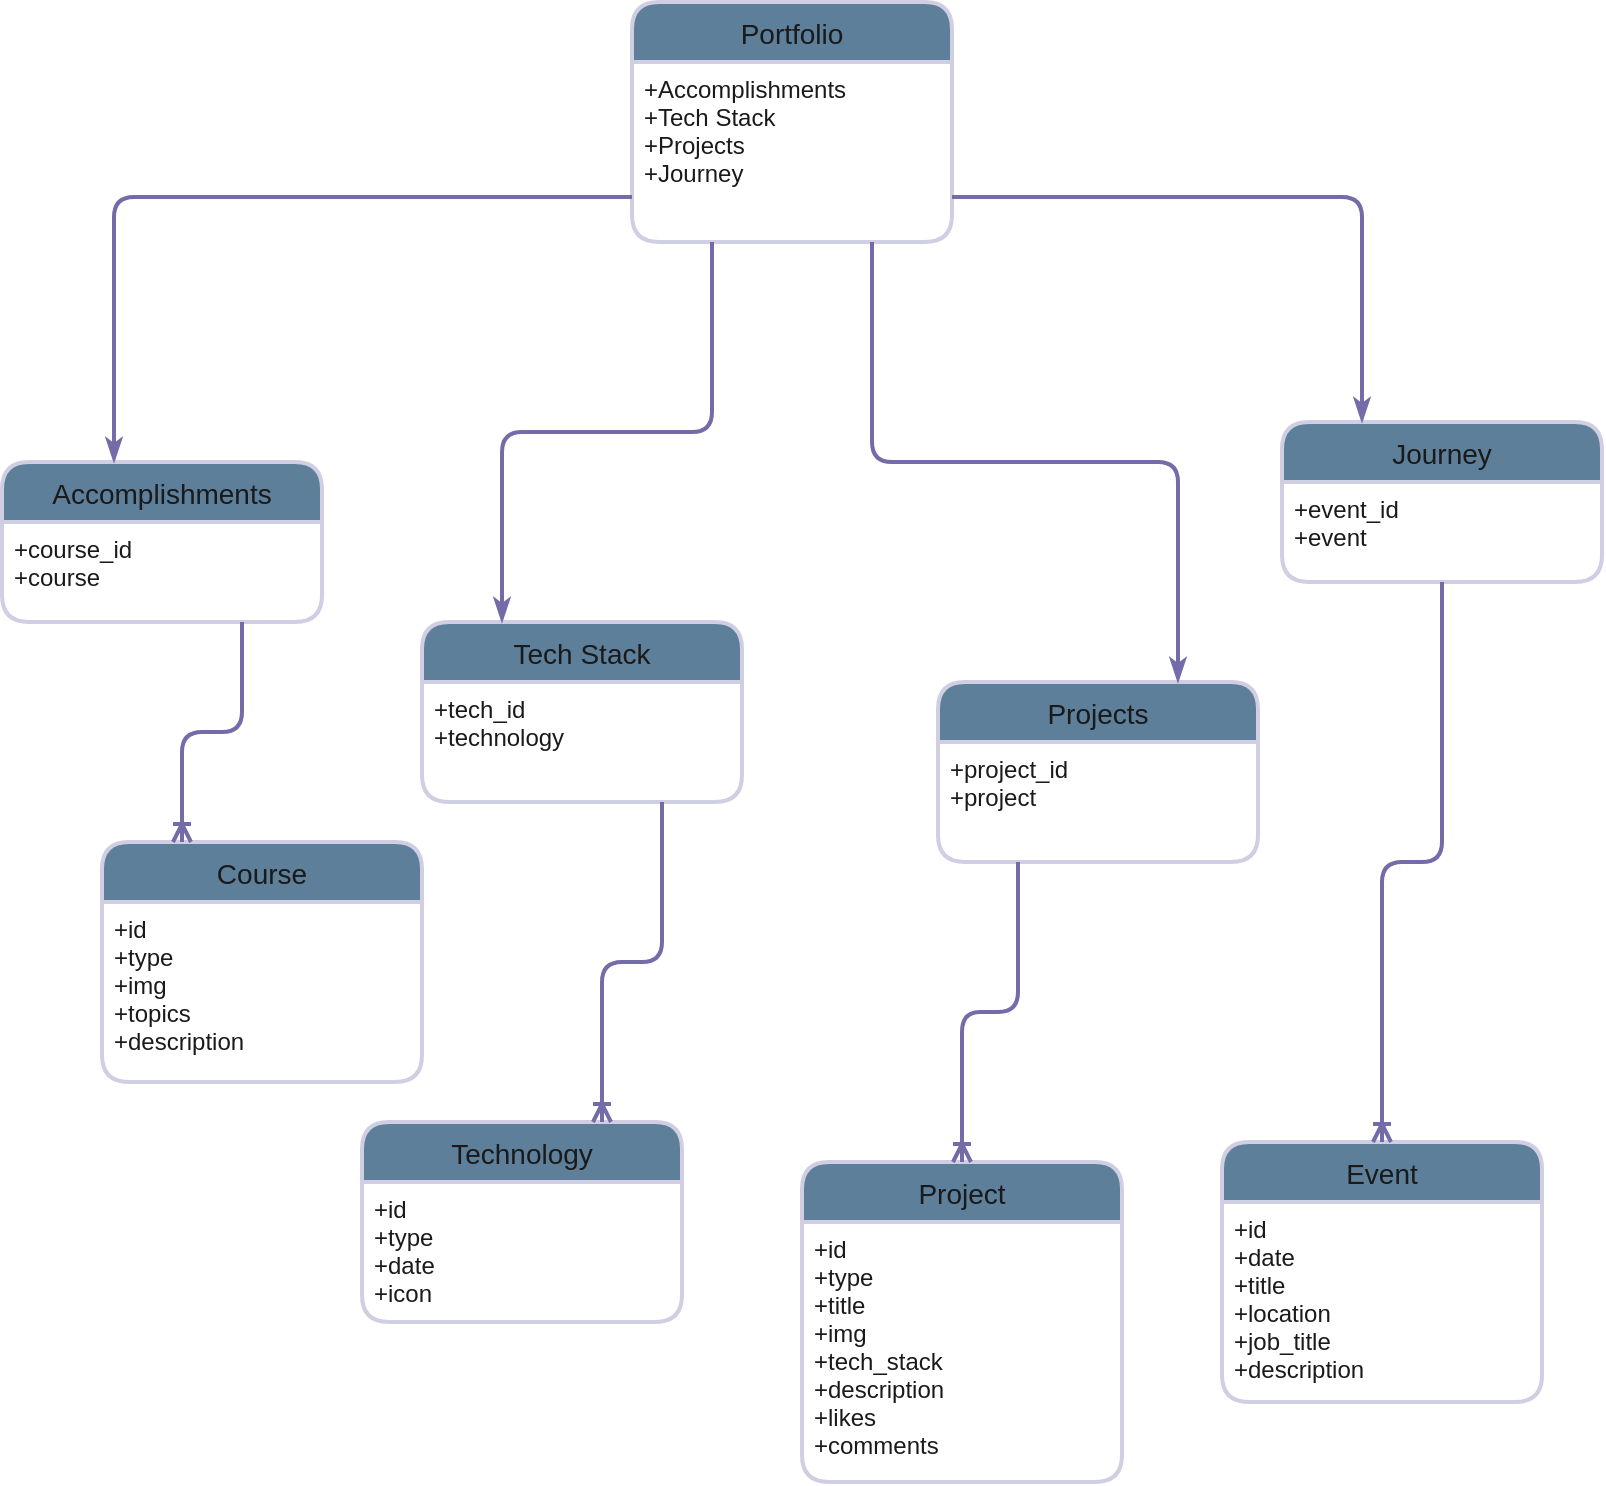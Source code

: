 <mxfile version="20.4.0" type="device"><diagram id="R2lEEEUBdFMjLlhIrx00" name="Page-1"><mxGraphModel dx="920" dy="1552" grid="1" gridSize="10" guides="1" tooltips="1" connect="1" arrows="1" fold="1" page="1" pageScale="1" pageWidth="850" pageHeight="1100" math="0" shadow="0" extFonts="Permanent Marker^https://fonts.googleapis.com/css?family=Permanent+Marker"><root><mxCell id="0"/><mxCell id="1" parent="0"/><mxCell id="7AyLIpLF3m8M-5R2AgYD-40" value="Projects" style="swimlane;childLayout=stackLayout;horizontal=1;startSize=30;horizontalStack=0;rounded=1;fontSize=14;fontStyle=0;strokeWidth=2;resizeParent=0;resizeLast=1;shadow=0;dashed=0;align=center;fillColor=#5D7F99;strokeColor=#D0CEE2;fontColor=#1A1A1A;" vertex="1" parent="1"><mxGeometry x="498" y="420" width="160" height="90" as="geometry"/></mxCell><mxCell id="7AyLIpLF3m8M-5R2AgYD-41" value="+project_id&#10;+project" style="align=left;strokeColor=none;fillColor=none;spacingLeft=4;fontSize=12;verticalAlign=top;resizable=0;rotatable=0;part=1;rounded=1;fontColor=#1A1A1A;" vertex="1" parent="7AyLIpLF3m8M-5R2AgYD-40"><mxGeometry y="30" width="160" height="60" as="geometry"/></mxCell><mxCell id="7AyLIpLF3m8M-5R2AgYD-42" value="Accomplishments" style="swimlane;childLayout=stackLayout;horizontal=1;startSize=30;horizontalStack=0;rounded=1;fontSize=14;fontStyle=0;strokeWidth=2;resizeParent=0;resizeLast=1;shadow=0;dashed=0;align=center;fillColor=#5D7F99;strokeColor=#D0CEE2;fontColor=#1A1A1A;" vertex="1" parent="1"><mxGeometry x="30" y="310" width="160" height="80" as="geometry"/></mxCell><mxCell id="7AyLIpLF3m8M-5R2AgYD-43" value="+course_id&#10;+course" style="align=left;strokeColor=none;fillColor=none;spacingLeft=4;fontSize=12;verticalAlign=top;resizable=0;rotatable=0;part=1;rounded=1;fontColor=#1A1A1A;" vertex="1" parent="7AyLIpLF3m8M-5R2AgYD-42"><mxGeometry y="30" width="160" height="50" as="geometry"/></mxCell><mxCell id="7AyLIpLF3m8M-5R2AgYD-45" value="Journey" style="swimlane;childLayout=stackLayout;horizontal=1;startSize=30;horizontalStack=0;rounded=1;fontSize=14;fontStyle=0;strokeWidth=2;resizeParent=0;resizeLast=1;shadow=0;dashed=0;align=center;fillColor=#5D7F99;strokeColor=#D0CEE2;fontColor=#1A1A1A;" vertex="1" parent="1"><mxGeometry x="670" y="290" width="160" height="80" as="geometry"/></mxCell><mxCell id="7AyLIpLF3m8M-5R2AgYD-46" value="+event_id&#10;+event" style="align=left;strokeColor=none;fillColor=none;spacingLeft=4;fontSize=12;verticalAlign=top;resizable=0;rotatable=0;part=1;rounded=1;fontColor=#1A1A1A;" vertex="1" parent="7AyLIpLF3m8M-5R2AgYD-45"><mxGeometry y="30" width="160" height="50" as="geometry"/></mxCell><mxCell id="7AyLIpLF3m8M-5R2AgYD-47" value="Tech Stack" style="swimlane;childLayout=stackLayout;horizontal=1;startSize=30;horizontalStack=0;rounded=1;fontSize=14;fontStyle=0;strokeWidth=2;resizeParent=0;resizeLast=1;shadow=0;dashed=0;align=center;fillColor=#5D7F99;strokeColor=#D0CEE2;fontColor=#1A1A1A;" vertex="1" parent="1"><mxGeometry x="240" y="390" width="160" height="90" as="geometry"/></mxCell><mxCell id="7AyLIpLF3m8M-5R2AgYD-48" value="+tech_id&#10;+technology" style="align=left;strokeColor=none;fillColor=none;spacingLeft=4;fontSize=12;verticalAlign=top;resizable=0;rotatable=0;part=1;rounded=1;fontColor=#1A1A1A;" vertex="1" parent="7AyLIpLF3m8M-5R2AgYD-47"><mxGeometry y="30" width="160" height="60" as="geometry"/></mxCell><mxCell id="7AyLIpLF3m8M-5R2AgYD-49" value="Event" style="swimlane;childLayout=stackLayout;horizontal=1;startSize=30;horizontalStack=0;rounded=1;fontSize=14;fontStyle=0;strokeWidth=2;resizeParent=0;resizeLast=1;shadow=0;dashed=0;align=center;fillColor=#5D7F99;strokeColor=#D0CEE2;fontColor=#1A1A1A;" vertex="1" parent="1"><mxGeometry x="640" y="650" width="160" height="130" as="geometry"/></mxCell><mxCell id="7AyLIpLF3m8M-5R2AgYD-50" value="+id&#10;+date&#10;+title&#10;+location&#10;+job_title&#10;+description" style="align=left;strokeColor=none;fillColor=none;spacingLeft=4;fontSize=12;verticalAlign=top;resizable=0;rotatable=0;part=1;rounded=1;fontColor=#1A1A1A;" vertex="1" parent="7AyLIpLF3m8M-5R2AgYD-49"><mxGeometry y="30" width="160" height="100" as="geometry"/></mxCell><mxCell id="7AyLIpLF3m8M-5R2AgYD-51" style="edgeStyle=orthogonalEdgeStyle;rounded=1;orthogonalLoop=1;jettySize=auto;html=1;exitX=0.5;exitY=1;exitDx=0;exitDy=0;entryX=0.5;entryY=0;entryDx=0;entryDy=0;endArrow=ERoneToMany;endFill=0;strokeWidth=2;strokeColor=#736CA8;fontColor=#1A1A1A;" edge="1" parent="1" source="7AyLIpLF3m8M-5R2AgYD-46" target="7AyLIpLF3m8M-5R2AgYD-49"><mxGeometry relative="1" as="geometry"/></mxCell><mxCell id="7AyLIpLF3m8M-5R2AgYD-55" value="Project" style="swimlane;childLayout=stackLayout;horizontal=1;startSize=30;horizontalStack=0;rounded=1;fontSize=14;fontStyle=0;strokeWidth=2;resizeParent=0;resizeLast=1;shadow=0;dashed=0;align=center;fillColor=#5D7F99;strokeColor=#D0CEE2;fontColor=#1A1A1A;" vertex="1" parent="1"><mxGeometry x="430" y="660" width="160" height="160" as="geometry"/></mxCell><mxCell id="7AyLIpLF3m8M-5R2AgYD-56" value="+id&#10;+type&#10;+title&#10;+img&#10;+tech_stack&#10;+description&#10;+likes&#10;+comments" style="align=left;strokeColor=none;fillColor=none;spacingLeft=4;fontSize=12;verticalAlign=top;resizable=0;rotatable=0;part=1;rounded=1;fontColor=#1A1A1A;" vertex="1" parent="7AyLIpLF3m8M-5R2AgYD-55"><mxGeometry y="30" width="160" height="130" as="geometry"/></mxCell><mxCell id="7AyLIpLF3m8M-5R2AgYD-57" style="edgeStyle=orthogonalEdgeStyle;rounded=1;orthogonalLoop=1;jettySize=auto;html=1;exitX=0.25;exitY=1;exitDx=0;exitDy=0;strokeWidth=2;endArrow=ERoneToMany;endFill=0;strokeColor=#736CA8;fontColor=#1A1A1A;" edge="1" parent="1" source="7AyLIpLF3m8M-5R2AgYD-41" target="7AyLIpLF3m8M-5R2AgYD-55"><mxGeometry relative="1" as="geometry"/></mxCell><mxCell id="7AyLIpLF3m8M-5R2AgYD-58" value="Technology" style="swimlane;childLayout=stackLayout;horizontal=1;startSize=30;horizontalStack=0;rounded=1;fontSize=14;fontStyle=0;strokeWidth=2;resizeParent=0;resizeLast=1;shadow=0;dashed=0;align=center;fillColor=#5D7F99;strokeColor=#D0CEE2;fontColor=#1A1A1A;" vertex="1" parent="1"><mxGeometry x="210" y="640" width="160" height="100" as="geometry"/></mxCell><mxCell id="7AyLIpLF3m8M-5R2AgYD-59" value="+id&#10;+type&#10;+date&#10;+icon" style="align=left;strokeColor=none;fillColor=none;spacingLeft=4;fontSize=12;verticalAlign=top;resizable=0;rotatable=0;part=1;rounded=1;fontColor=#1A1A1A;" vertex="1" parent="7AyLIpLF3m8M-5R2AgYD-58"><mxGeometry y="30" width="160" height="70" as="geometry"/></mxCell><mxCell id="7AyLIpLF3m8M-5R2AgYD-60" style="edgeStyle=orthogonalEdgeStyle;rounded=1;orthogonalLoop=1;jettySize=auto;html=1;exitX=0.75;exitY=1;exitDx=0;exitDy=0;entryX=0.75;entryY=0;entryDx=0;entryDy=0;strokeWidth=2;endArrow=ERoneToMany;endFill=0;strokeColor=#736CA8;fontColor=#1A1A1A;" edge="1" parent="1" source="7AyLIpLF3m8M-5R2AgYD-48" target="7AyLIpLF3m8M-5R2AgYD-58"><mxGeometry relative="1" as="geometry"/></mxCell><mxCell id="7AyLIpLF3m8M-5R2AgYD-64" value="Portfolio" style="swimlane;childLayout=stackLayout;horizontal=1;startSize=30;horizontalStack=0;rounded=1;fontSize=14;fontStyle=0;strokeWidth=2;resizeParent=0;resizeLast=1;shadow=0;dashed=0;align=center;fillColor=#5D7F99;strokeColor=#D0CEE2;fontColor=#1A1A1A;" vertex="1" parent="1"><mxGeometry x="345" y="80" width="160" height="120" as="geometry"/></mxCell><mxCell id="7AyLIpLF3m8M-5R2AgYD-65" value="+Accomplishments&#10;+Tech Stack&#10;+Projects&#10;+Journey" style="align=left;strokeColor=none;fillColor=none;spacingLeft=4;fontSize=12;verticalAlign=top;resizable=0;rotatable=0;part=1;rounded=1;fontColor=#1A1A1A;" vertex="1" parent="7AyLIpLF3m8M-5R2AgYD-64"><mxGeometry y="30" width="160" height="90" as="geometry"/></mxCell><mxCell id="7AyLIpLF3m8M-5R2AgYD-66" style="edgeStyle=orthogonalEdgeStyle;rounded=1;orthogonalLoop=1;jettySize=auto;html=1;exitX=1;exitY=0.75;exitDx=0;exitDy=0;entryX=0.25;entryY=0;entryDx=0;entryDy=0;strokeWidth=2;endArrow=classicThin;endFill=1;strokeColor=#736CA8;fontColor=#1A1A1A;" edge="1" parent="1" source="7AyLIpLF3m8M-5R2AgYD-65" target="7AyLIpLF3m8M-5R2AgYD-45"><mxGeometry relative="1" as="geometry"/></mxCell><mxCell id="7AyLIpLF3m8M-5R2AgYD-67" style="edgeStyle=orthogonalEdgeStyle;rounded=1;orthogonalLoop=1;jettySize=auto;html=1;exitX=0.75;exitY=1;exitDx=0;exitDy=0;entryX=0.75;entryY=0;entryDx=0;entryDy=0;strokeWidth=2;endArrow=classicThin;endFill=1;strokeColor=#736CA8;fontColor=#1A1A1A;" edge="1" parent="1" source="7AyLIpLF3m8M-5R2AgYD-65" target="7AyLIpLF3m8M-5R2AgYD-40"><mxGeometry relative="1" as="geometry"/></mxCell><mxCell id="7AyLIpLF3m8M-5R2AgYD-68" style="edgeStyle=orthogonalEdgeStyle;rounded=1;orthogonalLoop=1;jettySize=auto;html=1;exitX=0.25;exitY=1;exitDx=0;exitDy=0;entryX=0.25;entryY=0;entryDx=0;entryDy=0;strokeWidth=2;endArrow=classicThin;endFill=1;strokeColor=#736CA8;fontColor=#1A1A1A;" edge="1" parent="1" source="7AyLIpLF3m8M-5R2AgYD-65" target="7AyLIpLF3m8M-5R2AgYD-47"><mxGeometry relative="1" as="geometry"/></mxCell><mxCell id="7AyLIpLF3m8M-5R2AgYD-69" style="edgeStyle=orthogonalEdgeStyle;rounded=1;orthogonalLoop=1;jettySize=auto;html=1;exitX=0;exitY=0.75;exitDx=0;exitDy=0;entryX=0.35;entryY=0;entryDx=0;entryDy=0;entryPerimeter=0;strokeWidth=2;endArrow=classicThin;endFill=1;strokeColor=#736CA8;fontColor=#1A1A1A;" edge="1" parent="1" source="7AyLIpLF3m8M-5R2AgYD-65" target="7AyLIpLF3m8M-5R2AgYD-42"><mxGeometry relative="1" as="geometry"/></mxCell><mxCell id="7AyLIpLF3m8M-5R2AgYD-70" value="Course" style="swimlane;childLayout=stackLayout;horizontal=1;startSize=30;horizontalStack=0;rounded=1;fontSize=14;fontStyle=0;strokeWidth=2;resizeParent=0;resizeLast=1;shadow=0;dashed=0;align=center;fillColor=#5D7F99;strokeColor=#D0CEE2;fontColor=#1A1A1A;" vertex="1" parent="1"><mxGeometry x="80" y="500" width="160" height="120" as="geometry"/></mxCell><mxCell id="7AyLIpLF3m8M-5R2AgYD-71" value="+id&#10;+type&#10;+img&#10;+topics&#10;+description" style="align=left;strokeColor=none;fillColor=none;spacingLeft=4;fontSize=12;verticalAlign=top;resizable=0;rotatable=0;part=1;rounded=1;fontColor=#1A1A1A;" vertex="1" parent="7AyLIpLF3m8M-5R2AgYD-70"><mxGeometry y="30" width="160" height="90" as="geometry"/></mxCell><mxCell id="7AyLIpLF3m8M-5R2AgYD-72" style="edgeStyle=orthogonalEdgeStyle;rounded=1;orthogonalLoop=1;jettySize=auto;html=1;exitX=0.75;exitY=1;exitDx=0;exitDy=0;entryX=0.25;entryY=0;entryDx=0;entryDy=0;strokeWidth=2;endArrow=ERoneToMany;endFill=0;strokeColor=#736CA8;fontColor=#1A1A1A;" edge="1" parent="1" source="7AyLIpLF3m8M-5R2AgYD-43" target="7AyLIpLF3m8M-5R2AgYD-70"><mxGeometry relative="1" as="geometry"/></mxCell></root></mxGraphModel></diagram></mxfile>